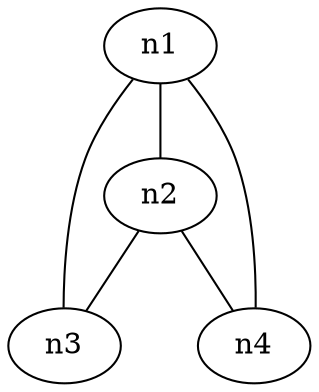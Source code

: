 graph g2 {
n2 [color=black];
n3 [color=black];
n4 [color=black];
n1 [color=black];
n2 -- n4;
n1 -- n4;
n1 -- n3;
n1 -- n2;
n2 -- n3;
}
